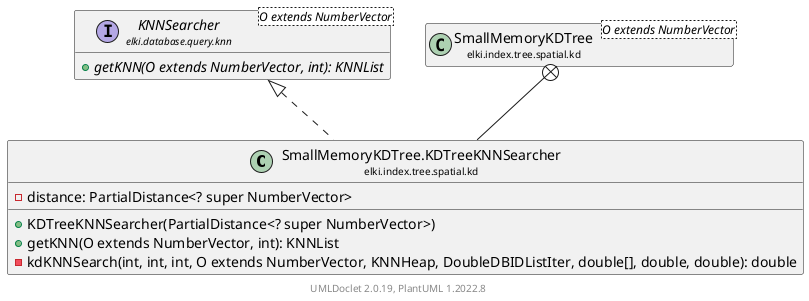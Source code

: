 @startuml
    remove .*\.(Instance|Par|Parameterizer|Factory)$
    set namespaceSeparator none
    hide empty fields
    hide empty methods

    class "<size:14>SmallMemoryKDTree.KDTreeKNNSearcher\n<size:10>elki.index.tree.spatial.kd" as elki.index.tree.spatial.kd.SmallMemoryKDTree.KDTreeKNNSearcher [[SmallMemoryKDTree.KDTreeKNNSearcher.html]] {
        -distance: PartialDistance<? super NumberVector>
        +KDTreeKNNSearcher(PartialDistance<? super NumberVector>)
        +getKNN(O extends NumberVector, int): KNNList
        -kdKNNSearch(int, int, int, O extends NumberVector, KNNHeap, DoubleDBIDListIter, double[], double, double): double
    }

    interface "<size:14>KNNSearcher\n<size:10>elki.database.query.knn" as elki.database.query.knn.KNNSearcher<O extends NumberVector> [[../../../../database/query/knn/KNNSearcher.html]] {
        {abstract} +getKNN(O extends NumberVector, int): KNNList
    }
    class "<size:14>SmallMemoryKDTree\n<size:10>elki.index.tree.spatial.kd" as elki.index.tree.spatial.kd.SmallMemoryKDTree<O extends NumberVector> [[SmallMemoryKDTree.html]]

    elki.database.query.knn.KNNSearcher <|.. elki.index.tree.spatial.kd.SmallMemoryKDTree.KDTreeKNNSearcher
    elki.index.tree.spatial.kd.SmallMemoryKDTree +-- elki.index.tree.spatial.kd.SmallMemoryKDTree.KDTreeKNNSearcher

    center footer UMLDoclet 2.0.19, PlantUML 1.2022.8
@enduml
